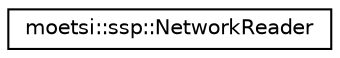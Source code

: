 digraph "Graphical Class Hierarchy"
{
 // LATEX_PDF_SIZE
  edge [fontname="Helvetica",fontsize="10",labelfontname="Helvetica",labelfontsize="10"];
  node [fontname="Helvetica",fontsize="10",shape=record];
  rankdir="LR";
  Node0 [label="moetsi::ssp::NetworkReader",height=0.2,width=0.4,color="black", fillcolor="white", style="filled",URL="$classmoetsi_1_1ssp_1_1NetworkReader.html",tooltip="Network reader."];
}
